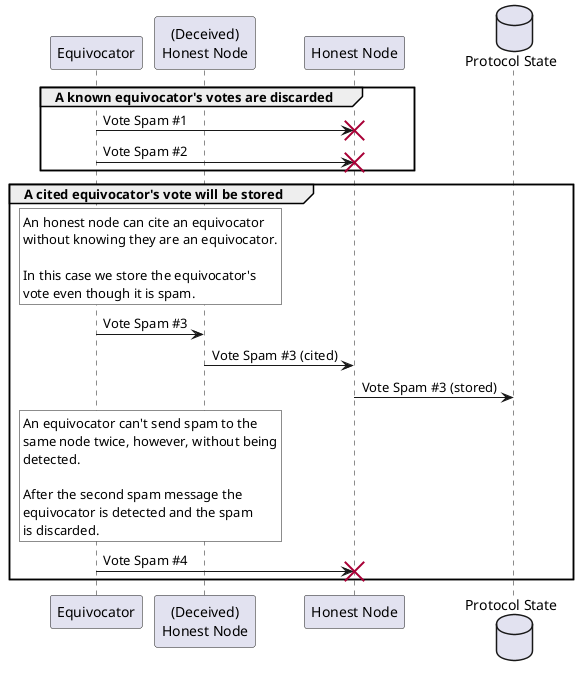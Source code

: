 /' -*- mode: plantuml; -*- '/

@startuml

participant Equivocator
participant Node1 as "(Deceived)\nHonest Node"
participant Node2 as "Honest Node"
database State as "Protocol State"

group A known equivocator's votes are discarded
  Equivocator -> Node2 !! : Vote Spam #1
  Equivocator -> Node2 !! : Vote Spam #2
end group

group A cited equivocator's vote will be stored
  rnote over Equivocator, Node1 #white
   An honest node can cite an equivocator
   without knowing they are an equivocator.

   In this case we store the equivocator's
   vote even though it is spam.
  endrnote

  Equivocator -> Node1: Vote Spam #3
  Node1 -> Node2: Vote Spam #3 (cited)
  Node2 -> State: Vote Spam #3 (stored)

  rnote over Equivocator, Node1 #white
    An equivocator can't send spam to the
    same node twice, however, without being
    detected.

    After the second spam message the
    equivocator is detected and the spam
    is discarded.
  endrnote

  Equivocator -> Node2 !!: Vote Spam #4

end group

@enduml

/' Local Variables: '/
/' plantuml-output-type: png '/
/' End: '/
